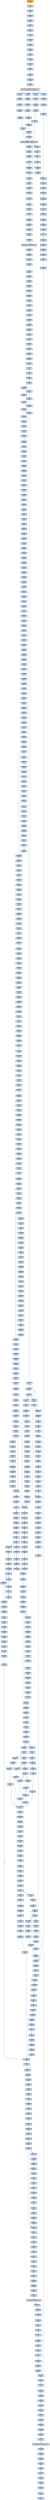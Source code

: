 strict digraph G {
	graph [bgcolor=transparent,
		name=G
	];
	node [color=lightsteelblue,
		fillcolor=lightsteelblue,
		shape=rectangle,
		style=filled
	];
	"0x004180bc"	[label="0x004180bc
pushl"];
	"0x004180be"	[label="0x004180be
call"];
	"0x004180bc" -> "0x004180be"	[color="#000000"];
	"0x00418b0f"	[label="0x00418b0f
leal"];
	"0x00418b12"	[label="0x00418b12
movl"];
	"0x00418b0f" -> "0x00418b12"	[color="#000000"];
	"0x00418f14"	[label="0x00418f14
jmp"];
	"0x00418f31"	[label="0x00418f31
movl"];
	"0x00418f14" -> "0x00418f31"	[color="#000000"];
	"0x004186c8"	[label="0x004186c8
movl"];
	"0x004186cc"	[label="0x004186cc
subl"];
	"0x004186c8" -> "0x004186cc"	[color="#000000"];
	"0x0041804e"	[label="0x0041804e
pushl"];
	"0x0041804f"	[label="0x0041804f
call"];
	"0x0041804e" -> "0x0041804f"	[color="#000000"];
	"0x00418974"	[label="0x00418974
movl"];
	"0x0041897a"	[label="0x0041897a
andl"];
	"0x00418974" -> "0x0041897a"	[color="#000000"];
	"0x00418918"	[label="0x00418918
repz"];
	"0x0041891a"	[label="0x0041891a
movl"];
	"0x00418918" -> "0x0041891a"	[color="#000000"];
	"0x004186e3"	[label="0x004186e3
movl"];
	"0x004186ea"	[label="0x004186ea
pushl"];
	"0x004186e3" -> "0x004186ea"	[color="#000000"];
	"0x004181ba"	[label="0x004181ba
movl"];
	"0x004181c0"	[label="0x004181c0
movl"];
	"0x004181ba" -> "0x004181c0"	[color="#000000"];
	"0x004187ad"	[label="0x004187ad
pushl"];
	"0x004187ae"	[label="0x004187ae
cmpl"];
	"0x004187ad" -> "0x004187ae"	[color="#000000"];
	"0x00418960"	[label="0x00418960
xorl"];
	"0x00418962"	[label="0x00418962
testl"];
	"0x00418960" -> "0x00418962"	[color="#000000"];
	"0x00418095"	[label="0x00418095
je"];
	"0x004180a1"	[label="0x004180a1
leal"];
	"0x00418095" -> "0x004180a1"	[color="#000000",
		label=T];
	"0x00418169"	[label="0x00418169
movl"];
	"0x0041816f"	[label="0x0041816f
sarl"];
	"0x00418169" -> "0x0041816f"	[color="#000000"];
	"0x00418ba0"	[label="0x00418ba0
jb"];
	"0x00418ba2"	[label="0x00418ba2
leal"];
	"0x00418ba0" -> "0x00418ba2"	[color="#000000",
		label=F];
	"0x004067a8"	[label="0x004067a8
jne"];
	"0x004067b3"	[label="0x004067b3
pushl"];
	"0x004067a8" -> "0x004067b3"	[color="#000000",
		label=T];
	"0x00407bd5"	[label="0x00407bd5
pushl"];
	"0x00407bda"	[label="0x00407bda
pushl"];
	"0x00407bd5" -> "0x00407bda"	[color="#000000"];
	"0x00418e97"	[label="0x00418e97
leal"];
	"0x00418e9a"	[label="0x00418e9a
jmp"];
	"0x00418e97" -> "0x00418e9a"	[color="#000000"];
	"0x00418055"	[label="0x00418055
stosl"];
	"0x00418056"	[label="0x00418056
movb"];
	"0x00418055" -> "0x00418056"	[color="#000000"];
	"0x00418b02"	[label="0x00418b02
movl"];
	"0x00418b06"	[label="0x00418b06
movl"];
	"0x00418b02" -> "0x00418b06"	[color="#000000"];
	"0x004187c7"	[label="0x004187c7
movl"];
	"0x004187cb"	[label="0x004187cb
shll"];
	"0x004187c7" -> "0x004187cb"	[color="#000000"];
	"0x00418cc6"	[label="0x00418cc6
cmpl"];
	"0x00418cc9"	[label="0x00418cc9
jb"];
	"0x00418cc6" -> "0x00418cc9"	[color="#000000"];
	"0x004180aa"	[label="0x004180aa
je"];
	"0x004180b0"	[label="0x004180b0
pushl"];
	"0x004180aa" -> "0x004180b0"	[color="#000000",
		label=F];
	"0x00418161"	[label="0x00418161
movl"];
	"0x00418163"	[label="0x00418163
addl"];
	"0x00418161" -> "0x00418163"	[color="#000000"];
	"0x00418f61"	[label="0x00418f61
movl"];
	"0x00418f63"	[label="0x00418f63
jmp"];
	"0x00418f61" -> "0x00418f63"	[color="#000000"];
	"0x00418931"	[label="0x00418931
movl"];
	"0x00418935"	[label="0x00418935
movl"];
	"0x00418931" -> "0x00418935"	[color="#000000"];
	"0x00418872"	[label="0x00418872
incl"];
	"0x00418873"	[label="0x00418873
cmpl"];
	"0x00418872" -> "0x00418873"	[color="#000000"];
	"0x004067bf"	[label="0x004067bf
pushl"];
	"0x004067c0"	[label="0x004067c0
call"];
	"0x004067bf" -> "0x004067c0"	[color="#000000"];
	"0x0041891e"	[label="0x0041891e
movl"];
	"0x0041891a" -> "0x0041891e"	[color="#000000"];
	"0x00418249"	[label="0x00418249
movl"];
	"0x0041824f"	[label="0x0041824f
orl"];
	"0x00418249" -> "0x0041824f"	[color="#000000"];
	"0x00418b9c"	[label="0x00418b9c
incl"];
	"0x00418b9d"	[label="0x00418b9d
cmpl"];
	"0x00418b9c" -> "0x00418b9d"	[color="#000000"];
	"0x00418365"	[label="0x00418365
movl"];
	"0x00418367"	[label="0x00418367
addl"];
	"0x00418365" -> "0x00418367"	[color="#000000"];
	"0x00418ba8"	[label="0x00418ba8
leal"];
	"0x00418ba2" -> "0x00418ba8"	[color="#000000"];
	"0x004189b5"	[label="0x004189b5
pushl"];
	"0x004189b6"	[label="0x004189b6
movl"];
	"0x004189b5" -> "0x004189b6"	[color="#000000"];
	"0x0041884d"	[label="0x0041884d
leal"];
	"0x00418851"	[label="0x00418851
xorl"];
	"0x0041884d" -> "0x00418851"	[color="#000000"];
	"0x00418b6a"	[label="0x00418b6a
movl"];
	"0x00418b6c"	[label="0x00418b6c
pushl"];
	"0x00418b6a" -> "0x00418b6c"	[color="#000000"];
	"0x00418420"	[label="0x00418420
pushl"];
	"0x00418425"	[label="0x00418425
ret"];
	"0x00418420" -> "0x00418425"	[color="#000000"];
	"0x00418e7d"	[label="0x00418e7d
movl"];
	"0x00418e80"	[label="0x00418e80
subl"];
	"0x00418e7d" -> "0x00418e80"	[color="#000000"];
	"0x00418ea8"	[label="0x00418ea8
shll"];
	"0x00418eab"	[label="0x00418eab
movb"];
	"0x00418ea8" -> "0x00418eab"	[color="#000000"];
	"0x00418ccd"	[label="0x00418ccd
movb"];
	"0x00418cd4"	[label="0x00418cd4
movl"];
	"0x00418ccd" -> "0x00418cd4"	[color="#000000"];
	"0x00418a31"	[label="0x00418a31
movl"];
	"0x00418a36"	[label="0x00418a36
jmp"];
	"0x00418a31" -> "0x00418a36"	[color="#000000"];
	"0x00418b98"	[label="0x00418b98
movb"];
	"0x00418b98" -> "0x00418b9c"	[color="#000000"];
	"0x00418ed6"	[label="0x00418ed6
movl"];
	"0x00418ed9"	[label="0x00418ed9
movl"];
	"0x00418ed6" -> "0x00418ed9"	[color="#000000"];
	"0x00418183"	[label="0x00418183
pushl"];
	"0x00418189"	[label="0x00418189
call"];
	"0x00418183" -> "0x00418189"	[color="#000000"];
	"0x00418834"	[label="0x00418834
subl"];
	"0x0041883a"	[label="0x0041883a
pushl"];
	"0x00418834" -> "0x0041883a"	[color="#000000"];
	"0x00418cda"	[label="0x00418cda
leal"];
	"0x00418cde"	[label="0x00418cde
movl"];
	"0x00418cda" -> "0x00418cde"	[color="#000000"];
	"0x00418a47"	[label="0x00418a47
jae"];
	"0x00418a49"	[label="0x00418a49
movl"];
	"0x00418a47" -> "0x00418a49"	[color="#000000",
		label=F];
	"0x00418cff"	[label="0x00418cff
ret"];
	"0x00418a9b"	[label="0x00418a9b
movb"];
	"0x00418cff" -> "0x00418a9b"	[color="#000000"];
	"0x00418e18"	[label="0x00418e18
movb"];
	"0x00418cff" -> "0x00418e18"	[color="#000000"];
	"0x00418e76"	[label="0x00418e76
shrl"];
	"0x00418e78"	[label="0x00418e78
movl"];
	"0x00418e76" -> "0x00418e78"	[color="#000000"];
	"0x0041880a"	[label="0x0041880a
popl"];
	"0x0041880b"	[label="0x0041880b
popl"];
	"0x0041880a" -> "0x0041880b"	[color="#000000"];
	"0x0041815f"	[label="0x0041815f
movl"];
	"0x0041815f" -> "0x00418161"	[color="#000000"];
	"0x0041888c"	[label="0x0041888c
xorl"];
	"0x0041888e"	[label="0x0041888e
movl"];
	"0x0041888c" -> "0x0041888e"	[color="#000000"];
	"0x00418ce3"	[label="0x00418ce3
repz"];
	"0x00418ce5"	[label="0x00418ce5
popl"];
	"0x00418ce3" -> "0x00418ce5"	[color="#000000"];
	"0x00418ef3"	[label="0x00418ef3
shrl"];
	"0x00418ef5"	[label="0x00418ef5
addl"];
	"0x00418ef3" -> "0x00418ef5"	[color="#000000"];
	"0x00418e39"	[label="0x00418e39
movl"];
	"0x00418e3c"	[label="0x00418e3c
shll"];
	"0x00418e39" -> "0x00418e3c"	[color="#000000"];
	"0x004180b2"	[label="0x004180b2
pushl"];
	"0x004180b0" -> "0x004180b2"	[color="#000000"];
	"0x00418e1f"	[label="0x00418e1f
popl"];
	"0x00418e20"	[label="0x00418e20
testb"];
	"0x00418e1f" -> "0x00418e20"	[color="#000000"];
	"0x00418ce7"	[label="0x00418ce7
popl"];
	"0x00418ce8"	[label="0x00418ce8
movb"];
	"0x00418ce7" -> "0x00418ce8"	[color="#000000"];
	"0x00418373"	[label="0x00418373
movl"];
	"0x00418375"	[label="0x00418375
movl"];
	"0x00418373" -> "0x00418375"	[color="#000000"];
	"0x00418e42"	[label="0x00418e42
movb"];
	"0x00418e46"	[label="0x00418e46
movl"];
	"0x00418e42" -> "0x00418e46"	[color="#000000"];
	"0x00418155"	[label="0x00418155
jmp"];
	"0x00418155" -> "0x0041815f"	[color="#000000"];
	"0x00418892"	[label="0x00418892
movl"];
	"0x0041888e" -> "0x00418892"	[color="#000000"];
	"0x004182c0"	[label="0x004182c0
addl"];
	"0x004182c6"	[label="0x004182c6
testl"];
	"0x004182c0" -> "0x004182c6"	[color="#000000"];
	"0x00418a82"	[label="0x00418a82
popl"];
	"0x00418a83"	[label="0x00418a83
ret"];
	"0x00418a82" -> "0x00418a83"	[color="#000000"];
	"0x004188f6"	[label="0x004188f6
movl"];
	"0x004188f8"	[label="0x004188f8
movb"];
	"0x004188f6" -> "0x004188f8"	[color="#000000"];
	"0x004182f0"	[label="0x004182f0
popl"];
	"0x004182f1"	[label="0x004182f1
jne"];
	"0x004182f0" -> "0x004182f1"	[color="#000000"];
	"0x004187e3"	[label="0x004187e3
cmpl"];
	"0x004187e5"	[label="0x004187e5
jae"];
	"0x004187e3" -> "0x004187e5"	[color="#000000"];
	"0x00418aa8"	[label="0x00418aa8
addl"];
	"0x00418aab"	[label="0x00418aab
shll"];
	"0x00418aa8" -> "0x00418aab"	[color="#000000"];
	"0x004181c8"	[label="0x004181c8
je"];
	"0x00418243"	[label="0x00418243
movl"];
	"0x004181c8" -> "0x00418243"	[color="#000000",
		label=T];
	"0x004189a6"	[label="0x004189a6
popl"];
	"0x004189a7"	[label="0x004189a7
addl"];
	"0x004189a6" -> "0x004189a7"	[color="#000000"];
	"0x00418b6d"	[label="0x00418b6d
pushl"];
	"0x00418b6c" -> "0x00418b6d"	[color="#000000"];
	"0x00418e58"	[label="0x00418e58
orl"];
	"0x00418e5a"	[label="0x00418e5a
movl"];
	"0x00418e58" -> "0x00418e5a"	[color="#000000"];
	"0x00418a44"	[label="0x00418a44
cmpl"];
	"0x00418a44" -> "0x00418a47"	[color="#000000"];
	"0x004180b7"	[label="0x004180b7
pushl"];
	"0x004180b2" -> "0x004180b7"	[color="#000000"];
	"0x00418ef7"	[label="0x00418ef7
cmpl"];
	"0x00418ef5" -> "0x00418ef7"	[color="#000000"];
	"0x0041805d"	[label="0x0041805d
jne"];
	"0x0041805f"	[label="0x0041805f
leal"];
	"0x0041805d" -> "0x0041805f"	[color="#000000",
		label=F];
	"0x0041800e"	[label="0x0041800e
call"];
	"0x00418014"	[label="0x00418014
popl"];
	"0x0041800e" -> "0x00418014"	[color="#000000"];
	"0x00418048"	[label="0x00418048
movl"];
	"0x0041804a"	[label="0x0041804a
leal"];
	"0x00418048" -> "0x0041804a"	[color="#000000"];
	"0x004188dc"	[label="0x004188dc
movl"];
	"0x004188e0"	[label="0x004188e0
movl"];
	"0x004188dc" -> "0x004188e0"	[color="#000000"];
	"0x00418a4e"	[label="0x00418a4e
jmp"];
	"0x00418a58"	[label="0x00418a58
movl"];
	"0x00418a4e" -> "0x00418a58"	[color="#000000"];
	"0x0041871a"	[label="0x0041871a
jne"];
	"0x00418726"	[label="0x00418726
movl"];
	"0x0041871a" -> "0x00418726"	[color="#000000",
		label=T];
	"0x004187e7"	[label="0x004187e7
popl"];
	"0x004187e5" -> "0x004187e7"	[color="#000000",
		label=F];
	"0x0041839e"	[label="0x0041839e
call"];
	VIRTUALPROTECT_KERNEL32_DLL	[color=lightgrey,
		fillcolor=lightgrey,
		label="VIRTUALPROTECT_KERNEL32_DLL
VIRTUALPROTECT-KERNEL32-DLL"];
	"0x0041839e" -> VIRTUALPROTECT_KERNEL32_DLL	[color="#000000"];
	"0x00418058"	[label="0x00418058
scasb"];
	"0x00418056" -> "0x00418058"	[color="#000000"];
	"0x00418845"	[label="0x00418845
movl"];
	"0x0041884b"	[label="0x0041884b
xorl"];
	"0x00418845" -> "0x0041884b"	[color="#000000"];
	"0x00418af8"	[label="0x00418af8
popl"];
	"0x00418af9"	[label="0x00418af9
addl"];
	"0x00418af8" -> "0x00418af9"	[color="#000000"];
	"0x00418e62"	[label="0x00418e62
movl"];
	"0x00418e65"	[label="0x00418e65
jae"];
	"0x00418e62" -> "0x00418e65"	[color="#000000"];
	"0x00418151"	[label="0x00418151
popl"];
	"0x00418152"	[label="0x00418152
popl"];
	"0x00418151" -> "0x00418152"	[color="#000000"];
	"0x00418a1d"	[label="0x00418a1d
cmpl"];
	"0x00418a20"	[label="0x00418a20
jae"];
	"0x00418a1d" -> "0x00418a20"	[color="#000000"];
	"0x004186dc"	[label="0x004186dc
movl"];
	"0x004186dc" -> "0x004186e3"	[color="#000000"];
	"0x004188ab"	[label="0x004188ab
addl"];
	"0x004188ad"	[label="0x004188ad
cmpl"];
	"0x004188ab" -> "0x004188ad"	[color="#000000"];
	"0x0041883f"	[label="0x0041883f
pushl"];
	"0x00418840"	[label="0x00418840
movl"];
	"0x0041883f" -> "0x00418840"	[color="#000000"];
	"0x00418a11"	[label="0x00418a11
shrl"];
	"0x00418a14"	[label="0x00418a14
xorl"];
	"0x00418a11" -> "0x00418a14"	[color="#000000"];
	"0x00418aa2"	[label="0x00418aa2
popl"];
	"0x00418a9b" -> "0x00418aa2"	[color="#000000"];
	"0x00418f3e"	[label="0x00418f3e
leal"];
	"0x00418f41"	[label="0x00418f41
cmpl"];
	"0x00418f3e" -> "0x00418f41"	[color="#000000"];
	"0x00418ca3"	[label="0x00418ca3
testb"];
	"0x00418ca5"	[label="0x00418ca5
jne"];
	"0x00418ca3" -> "0x00418ca5"	[color="#000000"];
	"0x00418e50"	[label="0x00418e50
andl"];
	"0x00418e55"	[label="0x00418e55
addl"];
	"0x00418e50" -> "0x00418e55"	[color="#000000"];
	"0x004187b3"	[label="0x004187b3
pushl"];
	"0x004187b4"	[label="0x004187b4
movl"];
	"0x004187b3" -> "0x004187b4"	[color="#000000"];
	"0x00418a93"	[label="0x00418a93
movl"];
	"0x00418a95"	[label="0x00418a95
pushl"];
	"0x00418a93" -> "0x00418a95"	[color="#000000"];
	"0x0041896d"	[label="0x0041896d
movb"];
	"0x00418970"	[label="0x00418970
testb"];
	"0x0041896d" -> "0x00418970"	[color="#000000"];
	"0x00418877"	[label="0x00418877
jb"];
	"0x00418879"	[label="0x00418879
movl"];
	"0x00418877" -> "0x00418879"	[color="#000000",
		label=F];
	"0x00418ee4"	[label="0x00418ee4
movl"];
	"0x00418ee9"	[label="0x00418ee9
movl"];
	"0x00418ee4" -> "0x00418ee9"	[color="#000000"];
	"0x00418059"	[label="0x00418059
jne"];
	"0x0041805b"	[label="0x0041805b
cmpb"];
	"0x00418059" -> "0x0041805b"	[color="#000000",
		label=F];
	"0x00418b08"	[label="0x00418b08
movl"];
	"0x00418b06" -> "0x00418b08"	[color="#000000"];
	"0x00407bd3"	[label="0x00407bd3
je"];
	"0x00407bd3" -> "0x00407bd5"	[color="#000000",
		label=F];
	"0x00418e72"	[label="0x00418e72
subl"];
	"0x00418e74"	[label="0x00418e74
addl"];
	"0x00418e72" -> "0x00418e74"	[color="#000000"];
	"0x00418f47"	[label="0x00418f47
movl"];
	"0x00418f49"	[label="0x00418f49
subl"];
	"0x00418f47" -> "0x00418f49"	[color="#000000"];
	"0x00418f6c"	[label="0x00418f6c
testb"];
	"0x00418f6e"	[label="0x00418f6e
je"];
	"0x00418f6c" -> "0x00418f6e"	[color="#000000"];
	"0x004182a2"	[label="0x004182a2
movl"];
	"0x004182a8"	[label="0x004182a8
movl"];
	"0x004182a2" -> "0x004182a8"	[color="#000000"];
	"0x00418e74" -> "0x00418e76"	[color="#000000"];
	"0x00418b71"	[label="0x00418b71
pushl"];
	"0x00418b72"	[label="0x00418b72
pushl"];
	"0x00418b71" -> "0x00418b72"	[color="#000000"];
	"0x00418aff"	[label="0x00418aff
ret"];
	"0x00418aff" -> "0x004186dc"	[color="#000000"];
	"0x00418f4b"	[label="0x00418f4b
incl"];
	"0x00418f49" -> "0x00418f4b"	[color="#000000"];
	"0x00418276"	[label="0x00418276
je"];
	"0x00418389"	[label="0x00418389
movl"];
	"0x00418276" -> "0x00418389"	[color="#000000",
		label=T];
	VIRTUALFREE_KERNEL32_DLL	[color=lightgrey,
		fillcolor=lightgrey,
		label="VIRTUALFREE_KERNEL32_DLL
VIRTUALFREE-KERNEL32-DLL"];
	"0x00418189" -> VIRTUALFREE_KERNEL32_DLL	[color="#000000"];
	"0x00418b1e"	[label="0x00418b1e
movl"];
	"0x00418b24"	[label="0x00418b24
movl"];
	"0x00418b1e" -> "0x00418b24"	[color="#000000"];
	"0x00418e88"	[label="0x00418e88
shrl"];
	"0x00418e8a"	[label="0x00418e8a
leal"];
	"0x00418e88" -> "0x00418e8a"	[color="#000000"];
	"0x00418b74"	[label="0x00418b74
movl"];
	"0x00418b72" -> "0x00418b74"	[color="#000000"];
	"0x00418e3f"	[label="0x00418e3f
movb"];
	"0x00418e3c" -> "0x00418e3f"	[color="#000000"];
	"0x004187a4"	[label="0x004187a4
pushl"];
	"0x004187a5"	[label="0x004187a5
movl"];
	"0x004187a4" -> "0x004187a5"	[color="#000000"];
	"0x00418ee2"	[label="0x00418ee2
shrl"];
	"0x00418ee2" -> "0x00418ee4"	[color="#000000"];
	"0x00418f7a"	[label="0x00418f7a
movl"];
	"0x00418f7e"	[label="0x00418f7e
movl"];
	"0x00418f7a" -> "0x00418f7e"	[color="#000000"];
	"0x00418b30"	[label="0x00418b30
xorl"];
	"0x00418b32"	[label="0x00418b32
movl"];
	"0x00418b30" -> "0x00418b32"	[color="#000000"];
	"0x00418153"	[label="0x00418153
popl"];
	"0x00418152" -> "0x00418153"	[color="#000000"];
	"0x00418885"	[label="0x00418885
movl"];
	"0x00418888"	[label="0x00418888
movl"];
	"0x00418885" -> "0x00418888"	[color="#000000"];
	"0x004180fc"	[label="0x004180fc
call"];
	"0x004180fc" -> "0x004186c8"	[color="#000000"];
	"0x00418bb4"	[label="0x00418bb4
testb"];
	"0x00418bb6"	[label="0x00418bb6
jne"];
	"0x00418bb4" -> "0x00418bb6"	[color="#000000"];
	"0x00418e78" -> "0x00418e7d"	[color="#000000"];
	"0x00418181"	[label="0x00418181
pushl"];
	"0x00418181" -> "0x00418183"	[color="#000000"];
	"0x004180fa"	[label="0x004180fa
pushl"];
	"0x004180fb"	[label="0x004180fb
pushl"];
	"0x004180fa" -> "0x004180fb"	[color="#000000"];
	"0x00418f4c"	[label="0x00418f4c
movb"];
	"0x00418f4b" -> "0x00418f4c"	[color="#000000"];
	"0x004187f4"	[label="0x004187f4
shrl"];
	"0x004187f6"	[label="0x004187f6
movl"];
	"0x004187f4" -> "0x004187f6"	[color="#000000"];
	"0x00418a36" -> "0x00418a58"	[color="#000000"];
	"0x00418cf9"	[label="0x00418cf9
subl"];
	"0x00418cf9" -> "0x00418cff"	[color="#000000"];
	"0x00418ed3"	[label="0x00418ed3
movl"];
	"0x00418ed3" -> "0x00418ed6"	[color="#000000"];
	"0x0041899d"	[label="0x0041899d
cmpl"];
	"0x0041899f"	[label="0x0041899f
jb"];
	"0x0041899d" -> "0x0041899f"	[color="#000000"];
	"0x00418f80"	[label="0x00418f80
popl"];
	"0x00418f81"	[label="0x00418f81
popl"];
	"0x00418f80" -> "0x00418f81"	[color="#000000"];
	"0x00418e9c"	[label="0x00418e9c
cmpl"];
	"0x00418ea0"	[label="0x00418ea0
jb"];
	"0x00418e9c" -> "0x00418ea0"	[color="#000000"];
	"0x00418029"	[label="0x00418029
movl"];
	"0x0041802f"	[label="0x0041802f
jne"];
	"0x00418029" -> "0x0041802f"	[color="#000000"];
	"0x00418e24"	[label="0x00418e24
je"];
	"0x00418e24" -> "0x00418e9c"	[color="#000000",
		label=T];
	"0x00418e26"	[label="0x00418e26
cmpl"];
	"0x00418e24" -> "0x00418e26"	[color="#000000",
		label=F];
	"0x00418179"	[label="0x00418179
repz"];
	"0x0041817b"	[label="0x0041817b
popl"];
	"0x00418179" -> "0x0041817b"	[color="#000000"];
	"0x00418915"	[label="0x00418915
andl"];
	"0x00418915" -> "0x00418918"	[color="#000000"];
	"0x00418035"	[label="0x00418035
leal"];
	"0x0041802f" -> "0x00418035"	[color="#000000",
		label=F];
	"0x00418e82"	[label="0x00418e82
andl"];
	"0x00418e80" -> "0x00418e82"	[color="#000000"];
	"0x0041889a"	[label="0x0041889a
movl"];
	"0x00418892" -> "0x0041889a"	[color="#000000"];
	"0x00418875"	[label="0x00418875
movl"];
	"0x00418875" -> "0x00418877"	[color="#000000"];
	"0x00418f07"	[label="0x00418f07
movl"];
	"0x00418f0d"	[label="0x00418f0d
movl"];
	"0x00418f07" -> "0x00418f0d"	[color="#000000"];
	"0x004189b8"	[label="0x004189b8
cmpl"];
	"0x004189bc"	[label="0x004189bc
jb"];
	"0x004189b8" -> "0x004189bc"	[color="#000000"];
	"0x004188fe"	[label="0x004188fe
movl"];
	"0x00418900"	[label="0x00418900
movl"];
	"0x004188fe" -> "0x00418900"	[color="#000000"];
	"0x00418f4e"	[label="0x00418f4e
movb"];
	"0x00418f51"	[label="0x00418f51
movl"];
	"0x00418f4e" -> "0x00418f51"	[color="#000000"];
	"0x00418929"	[label="0x00418929
incl"];
	"0x0041892a"	[label="0x0041892a
decl"];
	"0x00418929" -> "0x0041892a"	[color="#000000"];
	"0x00418f1c"	[label="0x00418f1c
movl"];
	"0x00418f22"	[label="0x00418f22
leal"];
	"0x00418f1c" -> "0x00418f22"	[color="#000000"];
	"0x00418f03"	[label="0x00418f03
testl"];
	"0x00418f05"	[label="0x00418f05
je"];
	"0x00418f03" -> "0x00418f05"	[color="#000000"];
	"0x00418a7d"	[label="0x00418a7d
popl"];
	"0x00418a7e"	[label="0x00418a7e
popl"];
	"0x00418a7d" -> "0x00418a7e"	[color="#000000"];
	"0x00418cb2"	[label="0x00418cb2
movb"];
	"0x00418ca5" -> "0x00418cb2"	[color="#000000",
		label=T];
	"0x004186f0"	[label="0x004186f0
call"];
	"0x004186f0" -> "0x00418b02"	[color="#000000"];
	"0x00407bd1"	[label="0x00407bd1
cmpl"];
	"0x00407bd1" -> "0x00407bd3"	[color="#000000"];
	"0x00418f70"	[label="0x00418f70
cmpl"];
	"0x00418f6e" -> "0x00418f70"	[color="#000000",
		label=F];
	"0x00418093"	[label="0x00418093
orl"];
	"0x00418093" -> "0x00418095"	[color="#000000"];
	"0x00418baf"	[label="0x00418baf
call"];
	"0x00418baf" -> "0x00418834"	[color="#000000"];
	"0x00418b55"	[label="0x00418b55
repz"];
	"0x00418b57"	[label="0x00418b57
movl"];
	"0x00418b55" -> "0x00418b57"	[color="#000000"];
	"0x004189c2"	[label="0x004189c2
incl"];
	"0x004189c3"	[label="0x004189c3
movb"];
	"0x004189c2" -> "0x004189c3"	[color="#000000"];
	"0x00418001"	[color=lightgrey,
		fillcolor=orange,
		label="0x00418001
pusha"];
	"0x00418002"	[label="0x00418002
call"];
	"0x00418001" -> "0x00418002"	[color="#000000"];
	"0x00418e95"	[label="0x00418e95
addl"];
	"0x00418a83" -> "0x00418e95"	[color="#000000"];
	"0x00418d2d"	[label="0x00418d2d
cmpl"];
	"0x00418a83" -> "0x00418d2d"	[color="#000000"];
	"0x00418e90"	[label="0x00418e90
call"];
	"0x00418e8a" -> "0x00418e90"	[color="#000000"];
	"0x00418e34"	[label="0x00418e34
jb"];
	"0x00418e67"	[label="0x00418e67
movl"];
	"0x00418e34" -> "0x00418e67"	[color="#000000",
		label=T];
	"0x00418e36"	[label="0x00418e36
movl"];
	"0x00418e34" -> "0x00418e36"	[color="#000000",
		label=F];
	"0x00418042"	[label="0x00418042
movl"];
	"0x00418042" -> "0x00418048"	[color="#000000"];
	"0x00418e22"	[label="0x00418e22
movl"];
	"0x00418e22" -> "0x00418e24"	[color="#000000"];
	"0x00418b76"	[label="0x00418b76
call"];
	"0x00418b76" -> "0x004187a4"	[color="#000000"];
	"0x004189b6" -> "0x004189b8"	[color="#000000"];
	"0x00418e6d"	[label="0x00418e6d
movl"];
	"0x00418e6d" -> "0x00418e72"	[color="#000000"];
	"0x00418e2e"	[label="0x00418e2e
leal"];
	"0x00418e31"	[label="0x00418e31
cmpl"];
	"0x00418e2e" -> "0x00418e31"	[color="#000000"];
	"0x004189a3"	[label="0x004189a3
popl"];
	"0x004189a4"	[label="0x004189a4
movb"];
	"0x004189a3" -> "0x004189a4"	[color="#000000"];
	"0x00418cbb"	[label="0x00418cbb
cmpb"];
	"0x00418cc3"	[label="0x00418cc3
jne"];
	"0x00418cbb" -> "0x00418cc3"	[color="#000000"];
	"0x004188b7"	[label="0x004188b7
ja"];
	"0x004188bd"	[label="0x004188bd
movl"];
	"0x004188b7" -> "0x004188bd"	[color="#000000",
		label=F];
	"0x00418405"	[label="0x00418405
pushl"];
	"0x00418406"	[label="0x00418406
addl"];
	"0x00418405" -> "0x00418406"	[color="#000000"];
	"0x00418cf8"	[label="0x00418cf8
popl"];
	"0x00418cf8" -> "0x00418cf9"	[color="#000000"];
	"0x004181b0"	[label="0x004181b0
je"];
	"0x004181b0" -> "0x004181ba"	[color="#000000",
		label=T];
	"0x00418a19"	[label="0x00418a19
movl"];
	"0x00418a1b"	[label="0x00418a1b
jmp"];
	"0x00418a19" -> "0x00418a1b"	[color="#000000"];
	"0x00418b4f"	[label="0x00418b4f
movl"];
	"0x00418b4f" -> "0x00418b55"	[color="#000000"];
	"0x00418b74" -> "0x00418b76"	[color="#000000"];
	"0x00418a3b"	[label="0x00418a3b
jae"];
	"0x00418a3b" -> "0x00418a44"	[color="#000000",
		label=T];
	"0x00418a3d"	[label="0x00418a3d
movl"];
	"0x00418a3b" -> "0x00418a3d"	[color="#000000",
		label=F];
	"0x004188a9"	[label="0x004188a9
shll"];
	"0x004188a9" -> "0x004188ab"	[color="#000000"];
	"0x004188d5"	[label="0x004188d5
movl"];
	"0x004188d8"	[label="0x004188d8
movl"];
	"0x004188d5" -> "0x004188d8"	[color="#000000"];
	"0x00418d3a"	[label="0x00418d3a
incl"];
	"0x00418d3b"	[label="0x00418d3b
incl"];
	"0x00418d3a" -> "0x00418d3b"	[color="#000000"];
	"0x00418a5d"	[label="0x00418a5d
addl"];
	"0x00418a5f"	[label="0x00418a5f
movl"];
	"0x00418a5d" -> "0x00418a5f"	[color="#000000"];
	"0x00418015"	[label="0x00418015
movl"];
	"0x00418014" -> "0x00418015"	[color="#000000"];
	"0x0041897f"	[label="0x0041897f
movl"];
	"0x00418983"	[label="0x00418983
movl"];
	"0x0041897f" -> "0x00418983"	[color="#000000"];
	"0x004181c6"	[label="0x004181c6
subl"];
	"0x004181c6" -> "0x004181c8"	[color="#000000"];
	"0x00418a89"	[label="0x00418a89
xorl"];
	"0x00418a8b"	[label="0x00418a8b
xorl"];
	"0x00418a89" -> "0x00418a8b"	[color="#000000"];
	"0x00418b9d" -> "0x00418ba0"	[color="#000000"];
	"0x004182c8"	[label="0x004182c8
je"];
	"0x004182c8" -> "0x00418373"	[color="#000000",
		label=T];
	"0x0041838f"	[label="0x0041838f
movl"];
	"0x00418389" -> "0x0041838f"	[color="#000000"];
	"0x00418a84"	[label="0x00418a84
pushl"];
	"0x00418a85"	[label="0x00418a85
pushl"];
	"0x00418a84" -> "0x00418a85"	[color="#000000"];
	"0x00418e6a"	[label="0x00418e6a
movl"];
	"0x00418e6a" -> "0x00418e6d"	[color="#000000"];
	"0x00418a75"	[label="0x00418a75
addl"];
	"0x00418a77"	[label="0x00418a77
movl"];
	"0x00418a75" -> "0x00418a77"	[color="#000000"];
	"0x004180f1"	[label="0x004180f1
pushl"];
	"0x004180f7"	[label="0x004180f7
pushl"];
	"0x004180f1" -> "0x004180f7"	[color="#000000"];
	"0x00418394"	[label="0x00418394
pushl"];
	"0x00418395"	[label="0x00418395
pushl"];
	"0x00418394" -> "0x00418395"	[color="#000000"];
	"0x00418ac2"	[label="0x00418ac2
call"];
	"0x0041880f"	[label="0x0041880f
movl"];
	"0x00418ac2" -> "0x0041880f"	[color="#000000"];
	"0x00418866"	[label="0x00418866
movb"];
	"0x00418869"	[label="0x00418869
movl"];
	"0x00418866" -> "0x00418869"	[color="#000000"];
	"0x00418e67" -> "0x00418e6a"	[color="#000000"];
	"0x00418ec4"	[label="0x00418ec4
orl"];
	"0x00418ec6"	[label="0x00418ec6
movl"];
	"0x00418ec4" -> "0x00418ec6"	[color="#000000"];
	"0x00418994"	[label="0x00418994
movl"];
	"0x00418996"	[label="0x00418996
movl"];
	"0x00418994" -> "0x00418996"	[color="#000000"];
	"0x004187d4"	[label="0x004187d4
orl"];
	"0x004187d6"	[label="0x004187d6
movl"];
	"0x004187d4" -> "0x004187d6"	[color="#000000"];
	"0x00418840" -> "0x00418845"	[color="#000000"];
	"0x004067a4"	[label="0x004067a4
movl"];
	"0x004067a6"	[label="0x004067a6
testl"];
	"0x004067a4" -> "0x004067a6"	[color="#000000"];
	"0x004187fb"	[label="0x004187fb
subl"];
	"0x004187f6" -> "0x004187fb"	[color="#000000"];
	"0x004189d3"	[label="0x004189d3
andl"];
	"0x004189d9"	[label="0x004189d9
orl"];
	"0x004189d3" -> "0x004189d9"	[color="#000000"];
	"0x00418b43"	[label="0x00418b43
movl"];
	"0x00418b49"	[label="0x00418b49
movl"];
	"0x00418b43" -> "0x00418b49"	[color="#000000"];
	"0x004180e9"	[label="0x004180e9
movl"];
	"0x004180eb"	[label="0x004180eb
addl"];
	"0x004180e9" -> "0x004180eb"	[color="#000000"];
	"0x00418993"	[label="0x00418993
incl"];
	"0x00418993" -> "0x00418994"	[color="#000000"];
	"0x0041800b"	[label="0x0041800b
incl"];
	"0x0041800c"	[label="0x0041800c
pushl"];
	"0x0041800b" -> "0x0041800c"	[color="#000000"];
	"0x00418396"	[label="0x00418396
pushl"];
	"0x00418397"	[label="0x00418397
pushl"];
	"0x00418396" -> "0x00418397"	[color="#000000"];
	"0x00418f53"	[label="0x00418f53
cmpl"];
	"0x00418f55"	[label="0x00418f55
jb"];
	"0x00418f53" -> "0x00418f55"	[color="#000000"];
	"0x0041898b"	[label="0x0041898b
movl"];
	"0x0041898f"	[label="0x0041898f
leal"];
	"0x0041898b" -> "0x0041898f"	[color="#000000"];
	"0x00418cf1"	[label="0x00418cf1
ret"];
	"0x00418cf1" -> "0x00418f6c"	[color="#000000"];
	"0x0041882c"	[label="0x0041882c
addl"];
	"0x00418831"	[label="0x00418831
ret"];
	"0x0041882c" -> "0x00418831"	[color="#000000"];
	"0x004189b1"	[label="0x004189b1
pushl"];
	"0x004189b2"	[label="0x004189b2
pushl"];
	"0x004189b1" -> "0x004189b2"	[color="#000000"];
	"0x00418986"	[label="0x00418986
xorl"];
	"0x00418988"	[label="0x00418988
movb"];
	"0x00418986" -> "0x00418988"	[color="#000000"];
	"0x004188f4"	[label="0x004188f4
movb"];
	"0x004188f4" -> "0x004188f6"	[color="#000000"];
	"0x00418b37"	[label="0x00418b37
movl"];
	"0x00418b32" -> "0x00418b37"	[color="#000000"];
	"0x00418af7"	[label="0x00418af7
popl"];
	"0x00418af7" -> "0x00418af8"	[color="#000000"];
	"0x004188cf"	[label="0x004188cf
movl"];
	"0x004188d3"	[label="0x004188d3
jl"];
	"0x004188cf" -> "0x004188d3"	[color="#000000"];
	"0x00418e41"	[label="0x00418e41
incl"];
	"0x00418e41" -> "0x00418e42"	[color="#000000"];
	"0x00418a22"	[label="0x00418a22
cmpl"];
	"0x00418a20" -> "0x00418a22"	[color="#000000",
		label=F];
	"0x00418a2c"	[label="0x00418a2c
cmpl"];
	"0x00418a20" -> "0x00418a2c"	[color="#000000",
		label=T];
	"0x00418cde" -> "0x00418ce3"	[color="#000000"];
	"0x00418264"	[label="0x00418264
movl"];
	"0x00418269"	[label="0x00418269
movl"];
	"0x00418264" -> "0x00418269"	[color="#000000"];
	"0x00418bc7"	[label="0x00418bc7
call"];
	"0x004189b0"	[label="0x004189b0
pushl"];
	"0x00418bc7" -> "0x004189b0"	[color="#000000"];
	"0x00418416"	[label="0x00418416
jne"];
	"0x00418416" -> "0x00418420"	[color="#000000",
		label=T];
	"0x00418966"	[label="0x00418966
movl"];
	"0x00418966" -> "0x0041896d"	[color="#000000"];
	"0x0041883b"	[label="0x0041883b
pushl"];
	"0x0041883c"	[label="0x0041883c
pushl"];
	"0x0041883b" -> "0x0041883c"	[color="#000000"];
	"0x00418e2b"	[label="0x00418e2b
movl"];
	"0x00418e2b" -> "0x00418e2e"	[color="#000000"];
	"0x00418bc3"	[label="0x00418bc3
xorl"];
	"0x00418bc5"	[label="0x00418bc5
movl"];
	"0x00418bc3" -> "0x00418bc5"	[color="#000000"];
	"0x00418cb9"	[label="0x00418cb9
xorl"];
	"0x00418cb2" -> "0x00418cb9"	[color="#000000"];
	"0x00418022"	[label="0x00418022
cmpl"];
	"0x00418022" -> "0x00418029"	[color="#000000"];
	"0x00418f5b"	[label="0x00418f5b
addl"];
	"0x00418f5d"	[label="0x00418f5d
movl"];
	"0x00418f5b" -> "0x00418f5d"	[color="#000000"];
	"0x00418813"	[label="0x00418813
movl"];
	"0x00418817"	[label="0x00418817
movl"];
	"0x00418813" -> "0x00418817"	[color="#000000"];
	"0x00418aa3"	[label="0x00418aa3
movl"];
	"0x00418aa3" -> "0x00418aa8"	[color="#000000"];
	"0x004187de"	[label="0x004187de
movl"];
	"0x004187e0"	[label="0x004187e0
movl"];
	"0x004187de" -> "0x004187e0"	[color="#000000"];
	"0x0041839d"	[label="0x0041839d
pushl"];
	"0x0041839d" -> "0x0041839e"	[color="#000000"];
	"0x00418b1b"	[label="0x00418b1b
movl"];
	"0x00418b1b" -> "0x00418b1e"	[color="#000000"];
	"0x004182b3"	[label="0x004182b3
addl"];
	"0x004182b9"	[label="0x004182b9
movl"];
	"0x004182b3" -> "0x004182b9"	[color="#000000"];
	"0x00418806"	[label="0x00418806
popl"];
	"0x00418807"	[label="0x00418807
movl"];
	"0x00418806" -> "0x00418807"	[color="#000000"];
	"0x00418871"	[label="0x00418871
incl"];
	"0x00418871" -> "0x00418872"	[color="#000000"];
	"0x004182be"	[label="0x004182be
addl"];
	"0x004182be" -> "0x004182c0"	[color="#000000"];
	"0x004189c7"	[label="0x004189c7
movl"];
	"0x004189c3" -> "0x004189c7"	[color="#000000"];
	"0x00418062"	[label="0x00418062
jmp"];
	"0x0041808d"	[label="0x0041808d
movl"];
	"0x00418062" -> "0x0041808d"	[color="#000000"];
	"0x00418d3c"	[label="0x00418d3c
movl"];
	"0x00418d3b" -> "0x00418d3c"	[color="#000000"];
	"0x0041817c"	[label="0x0041817c
pushl"];
	"0x0041817c" -> "0x00418181"	[color="#000000"];
	"0x00418ccb"	[label="0x00418ccb
jmp"];
	"0x00418ccb" -> "0x00418cd4"	[color="#000000"];
	"0x00418f86"	[label="0x00418f86
addl"];
	"0x00418f89"	[label="0x00418f89
ret"];
	"0x00418f86" -> "0x00418f89"	[color="#000000"];
	"0x0041892b"	[label="0x0041892b
addl"];
	"0x0041892e"	[label="0x0041892e
cmpl"];
	"0x0041892b" -> "0x0041892e"	[color="#000000"];
	"0x004187e8"	[label="0x004187e8
movl"];
	"0x004187eb"	[label="0x004187eb
movl"];
	"0x004187e8" -> "0x004187eb"	[color="#000000"];
	"0x00418e3f" -> "0x00418e41"	[color="#000000"];
	"0x00418cd4" -> "0x00418cda"	[color="#000000"];
	"0x004189ee"	[label="0x004189ee
movl"];
	"0x004189f1"	[label="0x004189f1
movl"];
	"0x004189ee" -> "0x004189f1"	[color="#000000"];
	"0x00418972"	[label="0x00418972
je"];
	"0x00418972" -> "0x00418974"	[color="#000000",
		label=F];
	"0x00418972" -> "0x00418996"	[color="#000000",
		label=T];
	"0x0041801a"	[label="0x0041801a
addl"];
	"0x00418015" -> "0x0041801a"	[color="#000000"];
	"0x00418174"	[label="0x00418174
movl"];
	"0x00418176"	[label="0x00418176
andl"];
	"0x00418174" -> "0x00418176"	[color="#000000"];
	"0x00418ab0"	[label="0x00418ab0
cmpl"];
	"0x00418ab3"	[label="0x00418ab3
jb"];
	"0x00418ab0" -> "0x00418ab3"	[color="#000000"];
	"0x00418ceb"	[label="0x00418ceb
addl"];
	"0x00418ceb" -> "0x00418cf1"	[color="#000000"];
	"0x004067a6" -> "0x004067a8"	[color="#000000"];
	"0x00418154"	[label="0x00418154
popl"];
	"0x00418154" -> "0x00418155"	[color="#000000"];
	"0x004181ae"	[label="0x004181ae
orl"];
	"0x004181ae" -> "0x004181b0"	[color="#000000"];
	"0x00418a25"	[label="0x00418a25
sbbl"];
	"0x00418a22" -> "0x00418a25"	[color="#000000"];
	"0x0041840f"	[label="0x0041840f
movl"];
	"0x00418415"	[label="0x00418415
popa"];
	"0x0041840f" -> "0x00418415"	[color="#000000"];
	"0x00418ec8"	[label="0x00418ec8
cmpl"];
	"0x00418ecb"	[label="0x00418ecb
movl"];
	"0x00418ec8" -> "0x00418ecb"	[color="#000000"];
	"0x00418a86"	[label="0x00418a86
pushl"];
	"0x00418a87"	[label="0x00418a87
movl"];
	"0x00418a86" -> "0x00418a87"	[color="#000000"];
	"0x004188b3"	[label="0x004188b3
movl"];
	"0x004188ad" -> "0x004188b3"	[color="#000000"];
	"0x004181c0" -> "0x004181c6"	[color="#000000"];
	"0x0041889e"	[label="0x0041889e
leal"];
	"0x004188a1"	[label="0x004188a1
movl"];
	"0x0041889e" -> "0x004188a1"	[color="#000000"];
	"0x00418251"	[label="0x00418251
je"];
	"0x0041824f" -> "0x00418251"	[color="#000000"];
	"0x00418058" -> "0x00418059"	[color="#000000"];
	"0x004180e8"	[label="0x004180e8
pushl"];
	"0x004180e8" -> "0x004180e9"	[color="#000000"];
	"0x00418a49" -> "0x00418a4e"	[color="#000000"];
	"0x00418f4c" -> "0x00418f4e"	[color="#000000"];
	"0x0041892e" -> "0x00418931"	[color="#000000"];
	"0x00418b69"	[label="0x00418b69
pushl"];
	"0x00418b69" -> "0x00418b6a"	[color="#000000"];
	"0x00418aaf"	[label="0x00418aaf
incl"];
	"0x00418aaf" -> "0x00418ab0"	[color="#000000"];
	"0x0041805f" -> "0x00418062"	[color="#000000"];
	"0x00418ede"	[label="0x00418ede
subl"];
	"0x00418ee0"	[label="0x00418ee0
addl"];
	"0x00418ede" -> "0x00418ee0"	[color="#000000"];
	"0x00418efc"	[label="0x00418efc
movl"];
	"0x00418efc" -> "0x00418f03"	[color="#000000"];
	"0x00418b59"	[label="0x00418b59
stosb"];
	"0x00418b57" -> "0x00418b59"	[color="#000000"];
	"0x00418f45"	[label="0x00418f45
jae"];
	"0x00418f45" -> "0x00418f47"	[color="#000000",
		label=F];
	"0x00418f82"	[label="0x00418f82
popl"];
	"0x00418f81" -> "0x00418f82"	[color="#000000"];
	"0x00418943"	[label="0x00418943
cmpl"];
	"0x00418949"	[label="0x00418949
je"];
	"0x00418943" -> "0x00418949"	[color="#000000"];
	"0x00418b14"	[label="0x00418b14
movl"];
	"0x00418b14" -> "0x00418b1b"	[color="#000000"];
	"0x004182f1" -> "0x00418365"	[color="#000000",
		label=T];
	"0x0041887e"	[label="0x0041887e
movl"];
	"0x00418882"	[label="0x00418882
movl"];
	"0x0041887e" -> "0x00418882"	[color="#000000"];
	"0x0041881d"	[label="0x0041881d
movl"];
	"0x00418823"	[label="0x00418823
leal"];
	"0x0041881d" -> "0x00418823"	[color="#000000"];
	"0x00418cc9" -> "0x00418ccb"	[color="#000000",
		label=F];
	"0x004188a5"	[label="0x004188a5
movl"];
	"0x004188a5" -> "0x004188a9"	[color="#000000"];
	"0x00418101"	[label="0x00418101
movb"];
	"0x00418103"	[label="0x00418103
cmpb"];
	"0x00418101" -> "0x00418103"	[color="#000000"];
	"0x00418b49" -> "0x00418b4f"	[color="#000000"];
	"0x00418153" -> "0x00418154"	[color="#000000"];
	"0x00418292"	[label="0x00418292
movl"];
	"0x00418298"	[label="0x00418298
movl"];
	"0x00418292" -> "0x00418298"	[color="#000000"];
	"0x00418a38"	[label="0x00418a38
cmpl"];
	"0x00418a38" -> "0x00418a3b"	[color="#000000"];
	"0x00418911"	[label="0x00418911
movl"];
	"0x00418911" -> "0x00418915"	[color="#000000"];
	"0x004187a7"	[label="0x004187a7
pushl"];
	"0x004187a5" -> "0x004187a7"	[color="#000000"];
	"0x00418abc"	[label="0x00418abc
pushl"];
	"0x00418abd"	[label="0x00418abd
pushl"];
	"0x00418abc" -> "0x00418abd"	[color="#000000"];
	"0x00418e49"	[label="0x00418e49
movl"];
	"0x00418e46" -> "0x00418e49"	[color="#000000"];
	"0x004187ee"	[label="0x004187ee
movl"];
	"0x004187f2"	[label="0x004187f2
subl"];
	"0x004187ee" -> "0x004187f2"	[color="#000000"];
	"0x004187ce"	[label="0x004187ce
andl"];
	"0x004187cb" -> "0x004187ce"	[color="#000000"];
	"0x00418a05"	[label="0x00418a05
cmpl"];
	"0x00418a07"	[label="0x00418a07
jae"];
	"0x00418a05" -> "0x00418a07"	[color="#000000"];
	"0x004183ff"	[label="0x004183ff
popl"];
	VIRTUALPROTECT_KERNEL32_DLL -> "0x004183ff"	[color="#000000"];
	"0x00418a96"	[label="0x00418a96
call"];
	"0x00418a95" -> "0x00418a96"	[color="#000000"];
	"0x004189bc" -> "0x004189ee"	[color="#000000",
		label=T];
	"0x004189be"	[label="0x004189be
movl"];
	"0x004189bc" -> "0x004189be"	[color="#000000",
		label=F];
	"0x00418a2f"	[label="0x00418a2f
jae"];
	"0x00418a2c" -> "0x00418a2f"	[color="#000000"];
	"0x004187f2" -> "0x004187f4"	[color="#000000"];
	"0x004188b3" -> "0x004188b7"	[color="#000000"];
	"0x004186d7"	[label="0x004186d7
call"];
	"0x004186d7" -> "0x00418a84"	[color="#000000"];
	"0x004187b9"	[label="0x004187b9
movl"];
	"0x004187b4" -> "0x004187b9"	[color="#000000"];
	"0x004188e9"	[label="0x004188e9
movl"];
	"0x004188eb"	[label="0x004188eb
andl"];
	"0x004188e9" -> "0x004188eb"	[color="#000000"];
	"0x0041895a"	[label="0x0041895a
movl"];
	"0x00418949" -> "0x0041895a"	[color="#000000",
		label=T];
	"0x00418cea"	[label="0x00418cea
popl"];
	"0x00418cea" -> "0x00418ceb"	[color="#000000"];
	"0x00418251" -> "0x00418264"	[color="#000000",
		label=T];
	"0x00418a6e"	[label="0x00418a6e
popl"];
	"0x00418a6f"	[label="0x00418a6f
shrl"];
	"0x00418a6e" -> "0x00418a6f"	[color="#000000"];
	"0x004187c2"	[label="0x004187c2
movl"];
	"0x004187c4"	[label="0x004187c4
movl"];
	"0x004187c2" -> "0x004187c4"	[color="#000000"];
	"0x00418864"	[label="0x00418864
xorl"];
	"0x00418864" -> "0x00418866"	[color="#000000"];
	"0x004189a2"	[label="0x004189a2
popl"];
	"0x004189a2" -> "0x004189a3"	[color="#000000"];
	"0x004188fa"	[label="0x004188fa
movl"];
	"0x004188f8" -> "0x004188fa"	[color="#000000"];
	"0x00418f25"	[label="0x00418f25
movl"];
	"0x00418f2b"	[label="0x00418f2b
movl"];
	"0x00418f25" -> "0x00418f2b"	[color="#000000"];
	"0x00418ead"	[label="0x00418ead
incl"];
	"0x00418eae"	[label="0x00418eae
movb"];
	"0x00418ead" -> "0x00418eae"	[color="#000000"];
	"0x00418cf2"	[label="0x00418cf2
call"];
	"0x00418a96" -> "0x00418cf2"	[color="#000000"];
	"0x0041890a"	[label="0x0041890a
shrl"];
	"0x0041890d"	[label="0x0041890d
repz"];
	"0x0041890a" -> "0x0041890d"	[color="#000000"];
	"0x0041839a"	[label="0x0041839a
pushl"];
	"0x0041839a" -> "0x0041839d"	[color="#000000"];
	"0x00418aad"	[label="0x00418aad
addl"];
	"0x00418aab" -> "0x00418aad"	[color="#000000"];
	"0x0041837e"	[label="0x0041837e
movl"];
	"0x00418384"	[label="0x00418384
jmp"];
	"0x0041837e" -> "0x00418384"	[color="#000000"];
	"0x0041810f"	[label="0x0041810f
pushl"];
	"0x00418110"	[label="0x00418110
pushl"];
	"0x0041810f" -> "0x00418110"	[color="#000000"];
	"0x00418826"	[label="0x00418826
movl"];
	"0x00418823" -> "0x00418826"	[color="#000000"];
	"0x00418eee"	[label="0x00418eee
andl"];
	"0x00418eee" -> "0x00418ef3"	[color="#000000"];
	"0x004186eb"	[label="0x004186eb
pushl"];
	"0x004186ec"	[label="0x004186ec
leal"];
	"0x004186eb" -> "0x004186ec"	[color="#000000"];
	"0x0041836e"	[label="0x0041836e
jmp"];
	"0x0041836e" -> "0x004182a2"	[color="#000000"];
	"0x004180a7"	[label="0x004180a7
cmpl"];
	"0x004180a7" -> "0x004180aa"	[color="#000000"];
	GETPROCADDRESS_KERNEL32_DLL	[color=lightgrey,
		fillcolor=lightgrey,
		label="GETPROCADDRESS_KERNEL32_DLL
GETPROCADDRESS-KERNEL32-DLL"];
	GETPROCADDRESS_KERNEL32_DLL -> "0x00418055"	[color="#000000"];
	"0x004182ee"	[label="0x004182ee
testl"];
	GETPROCADDRESS_KERNEL32_DLL -> "0x004182ee"	[color="#000000"];
	"0x00418ece"	[label="0x00418ece
movl"];
	"0x00418ecb" -> "0x00418ece"	[color="#000000"];
	"0x0041810e"	[label="0x0041810e
pushl"];
	"0x0041810e" -> "0x0041810f"	[color="#000000"];
	"0x00418f57"	[label="0x00418f57
movl"];
	"0x00418f57" -> "0x00418f5b"	[color="#000000"];
	"0x004187a8"	[label="0x004187a8
movl"];
	"0x004187a7" -> "0x004187a8"	[color="#000000"];
	"0x00418f55" -> "0x00418f57"	[color="#000000",
		label=F];
	"0x004188e6"	[label="0x004188e6
shrl"];
	"0x004188e6" -> "0x004188e9"	[color="#000000"];
	"0x004182aa"	[label="0x004182aa
testl"];
	"0x004182a8" -> "0x004182aa"	[color="#000000"];
	"0x004188f0"	[label="0x004188f0
subl"];
	"0x004188f2"	[label="0x004188f2
addl"];
	"0x004188f0" -> "0x004188f2"	[color="#000000"];
	"0x0041803c"	[label="0x0041803c
call"];
	GETMODULEHANDLEA_KERNEL32_DLL	[color=lightgrey,
		fillcolor=lightgrey,
		label="GETMODULEHANDLEA_KERNEL32_DLL
GETMODULEHANDLEA-KERNEL32-DLL"];
	"0x0041803c" -> GETMODULEHANDLEA_KERNEL32_DLL	[color="#000000"];
	"0x004189ad"	[label="0x004189ad
ret"];
	"0x004189ad" -> "0x00418ca3"	[color="#000000"];
	"0x004189ad" -> "0x00418bb4"	[color="#000000"];
	"0x004188d3" -> "0x004188d5"	[color="#000000",
		label=F];
	"0x00418922"	[label="0x00418922
movl"];
	"0x004188d3" -> "0x00418922"	[color="#000000",
		label=T];
	"0x00418e29"	[label="0x00418e29
jb"];
	"0x00418e26" -> "0x00418e29"	[color="#000000"];
	"0x00418eb2"	[label="0x00418eb2
movl"];
	"0x00418eb5"	[label="0x00418eb5
movl"];
	"0x00418eb2" -> "0x00418eb5"	[color="#000000"];
	"0x0041892a" -> "0x0041892b"	[color="#000000"];
	VIRTUALALLOC_KERNEL32_DLL	[color=lightgrey,
		fillcolor=lightgrey,
		label="VIRTUALALLOC_KERNEL32_DLL
VIRTUALALLOC-KERNEL32-DLL"];
	"0x004180e2"	[label="0x004180e2
movl"];
	VIRTUALALLOC_KERNEL32_DLL -> "0x004180e2"	[color="#000000"];
	"0x004187db"	[label="0x004187db
movl"];
	"0x004187db" -> "0x004187de"	[color="#000000"];
	"0x00418ebc"	[label="0x00418ebc
andl"];
	"0x00418ec1"	[label="0x00418ec1
addl"];
	"0x00418ebc" -> "0x00418ec1"	[color="#000000"];
	"0x00418287"	[label="0x00418287
testl"];
	"0x00418289"	[label="0x00418289
jne"];
	"0x00418287" -> "0x00418289"	[color="#000000"];
	"0x004187d9"	[label="0x004187d9
addl"];
	"0x004187d6" -> "0x004187d9"	[color="#000000"];
	"0x00418a5a"	[label="0x00418a5a
movl"];
	"0x00418a5a" -> "0x00418a5d"	[color="#000000"];
	"0x00418a16"	[label="0x00418a16
movb"];
	"0x00418a16" -> "0x00418a19"	[color="#000000"];
	"0x00418ce8" -> "0x00418cea"	[color="#000000"];
	"0x004180f7" -> "0x004180fa"	[color="#000000"];
	"0x00418ed1"	[label="0x00418ed1
jae"];
	"0x00418ed1" -> "0x00418ed3"	[color="#000000",
		label=F];
	"0x004187bb"	[label="0x004187bb
movb"];
	"0x004187bd"	[label="0x004187bd
incl"];
	"0x004187bb" -> "0x004187bd"	[color="#000000"];
	"0x004188eb" -> "0x004188f0"	[color="#000000"];
	"0x00418ec1" -> "0x00418ec4"	[color="#000000"];
	"0x00418f05" -> "0x00418f07"	[color="#000000",
		label=F];
	"0x00418f37"	[label="0x00418f37
movl"];
	"0x00418f05" -> "0x00418f37"	[color="#000000",
		label=T];
	"0x00418f74"	[label="0x00418f74
jb"];
	"0x00418f74" -> "0x00418f7a"	[color="#000000",
		label=F];
	"0x0041804f" -> GETPROCADDRESS_KERNEL32_DLL	[color="#000000"];
	"0x004187eb" -> "0x004187ee"	[color="#000000"];
	"0x004189ec"	[label="0x004189ec
jae"];
	"0x004189ec" -> "0x004189ee"	[color="#000000",
		label=F];
	"0x004189db"	[label="0x004189db
movl"];
	"0x004189de"	[label="0x004189de
addl"];
	"0x004189db" -> "0x004189de"	[color="#000000"];
	"0x00418eab" -> "0x00418ead"	[color="#000000"];
	"0x00418aad" -> "0x00418aaf"	[color="#000000"];
	"0x0041826f"	[label="0x0041826f
addl"];
	"0x00418271"	[label="0x00418271
movl"];
	"0x0041826f" -> "0x00418271"	[color="#000000"];
	"0x004181a8"	[label="0x004181a8
movl"];
	VIRTUALFREE_KERNEL32_DLL -> "0x004181a8"	[color="#000000"];
	"0x00418392"	[label="0x00418392
addl"];
	"0x0041838f" -> "0x00418392"	[color="#000000"];
	"0x004189fd"	[label="0x004189fd
movl"];
	"0x00418a00"	[label="0x00418a00
andl"];
	"0x004189fd" -> "0x00418a00"	[color="#000000"];
	"0x0041800a"	[label="0x0041800a
popl"];
	"0x00418002" -> "0x0041800a"	[color="#000000"];
	"0x00418afe"	[label="0x00418afe
popl"];
	"0x00418af9" -> "0x00418afe"	[color="#000000"];
	"0x004188e0" -> "0x004188e6"	[color="#000000"];
	"0x00418cc3" -> "0x00418ccd"	[color="#000000",
		label=T];
	"0x00418cc5"	[label="0x00418cc5
incl"];
	"0x00418cc3" -> "0x00418cc5"	[color="#000000",
		label=F];
	"0x00418873" -> "0x00418875"	[color="#000000"];
	"0x0041893d"	[label="0x0041893d
jge"];
	"0x0041893d" -> "0x00418943"	[color="#000000",
		label=F];
	"0x004182ee" -> "0x004182f0"	[color="#000000"];
	"0x00418f0d" -> "0x00418f14"	[color="#000000"];
	"0x00418f5d" -> "0x00418f61"	[color="#000000"];
	"0x00418b2a"	[label="0x00418b2a
movl"];
	"0x00418b24" -> "0x00418b2a"	[color="#000000"];
	"0x00418e55" -> "0x00418e58"	[color="#000000"];
	"0x00418a62"	[label="0x00418a62
movl"];
	"0x00418a65"	[label="0x00418a65
movl"];
	"0x00418a62" -> "0x00418a65"	[color="#000000"];
	"0x00418ed9" -> "0x00418ede"	[color="#000000"];
	"0x00418e82" -> "0x00418e88"	[color="#000000"];
	"0x00418bac"	[label="0x00418bac
pushl"];
	"0x00418ba8" -> "0x00418bac"	[color="#000000"];
	"0x004188cc"	[label="0x004188cc
movl"];
	"0x004188cc" -> "0x004188cf"	[color="#000000"];
	"0x00418a6c"	[label="0x00418a6c
subl"];
	"0x00418a6c" -> "0x00418a6e"	[color="#000000"];
	"0x00418efa"	[label="0x00418efa
jae"];
	"0x00418ef7" -> "0x00418efa"	[color="#000000"];
	"0x00418eec"	[label="0x00418eec
subl"];
	"0x00418ee9" -> "0x00418eec"	[color="#000000"];
	"0x0041885c"	[label="0x0041885c
cmpl"];
	"0x0041885e"	[label="0x0041885e
movl"];
	"0x0041885c" -> "0x0041885e"	[color="#000000"];
	"0x00418964"	[label="0x00418964
jbe"];
	"0x00418964" -> "0x00418966"	[color="#000000",
		label=F];
	"0x00418d38"	[label="0x00418d38
movl"];
	"0x00418d38" -> "0x00418d3a"	[color="#000000"];
	"0x00418a8d"	[label="0x00418a8d
leal"];
	"0x00418a8d" -> "0x00418a93"	[color="#000000"];
	"0x00418415" -> "0x00418416"	[color="#000000"];
	"0x00418cb9" -> "0x00418cbb"	[color="#000000"];
	"0x00418aa2" -> "0x00418aa3"	[color="#000000"];
	"0x00418d3e"	[label="0x00418d3e
movl"];
	"0x00418d3c" -> "0x00418d3e"	[color="#000000"];
	"0x004189f4"	[label="0x004189f4
movl"];
	"0x004189f1" -> "0x004189f4"	[color="#000000"];
	"0x00418e5c"	[label="0x00418e5c
cmpl"];
	"0x00418e5a" -> "0x00418e5c"	[color="#000000"];
	"0x0041817b" -> "0x0041817c"	[color="#000000"];
	"0x00418b5a"	[label="0x00418b5a
call"];
	"0x00418b59" -> "0x00418b5a"	[color="#000000"];
	"0x004186ea" -> "0x004186eb"	[color="#000000"];
	"0x00418e20" -> "0x00418e22"	[color="#000000"];
	"0x00418108"	[label="0x00418108
incb"];
	"0x00418108" -> "0x0041810e"	[color="#000000"];
	"0x00418abd" -> "0x00418ac2"	[color="#000000"];
	"0x00418a77" -> "0x00418a7d"	[color="#000000"];
	"0x00418826" -> "0x0041882c"	[color="#000000"];
	"0x00418398"	[label="0x00418398
pushl"];
	"0x00418398" -> "0x0041839a"	[color="#000000"];
	"0x00418a00" -> "0x00418a05"	[color="#000000"];
	"0x00418378"	[label="0x00418378
movl"];
	"0x0041837b"	[label="0x0041837b
addl"];
	"0x00418378" -> "0x0041837b"	[color="#000000"];
	"0x00418718"	[label="0x00418718
testb"];
	"0x00418718" -> "0x0041871a"	[color="#000000"];
	"0x00418392" -> "0x00418394"	[color="#000000"];
	"0x00418395" -> "0x00418396"	[color="#000000"];
	"0x0041804d"	[label="0x0041804d
pushl"];
	"0x0041804a" -> "0x0041804d"	[color="#000000"];
	"0x00418882" -> "0x00418885"	[color="#000000"];
	"0x0041889a" -> "0x0041889e"	[color="#000000"];
	"0x00418f39"	[label="0x00418f39
movl"];
	"0x00418f3d"	[label="0x00418f3d
incl"];
	"0x00418f39" -> "0x00418f3d"	[color="#000000"];
	"0x00418298" -> "0x004182a2"	[color="#000000"];
	"0x0041872f"	[label="0x0041872f
ret"];
	"0x0041872f" -> "0x00418101"	[color="#000000"];
	"0x00418e36" -> "0x00418e39"	[color="#000000"];
	"0x00418e4c"	[label="0x00418e4c
movl"];
	"0x00418e49" -> "0x00418e4c"	[color="#000000"];
	"0x004067ba"	[label="0x004067ba
pushl"];
	"0x004067ba" -> "0x004067bf"	[color="#000000"];
	"0x00418172"	[label="0x00418172
repz"];
	"0x00418172" -> "0x00418174"	[color="#000000"];
	"0x00418af1"	[label="0x00418af1
movl"];
	"0x00418831" -> "0x00418af1"	[color="#000000"];
	"0x00418a85" -> "0x00418a86"	[color="#000000"];
	"0x0041800d"	[label="0x0041800d
ret"];
	"0x0041800c" -> "0x0041800d"	[color="#000000"];
	"0x00418111"	[label="0x00418111
pushl"];
	"0x00418110" -> "0x00418111"	[color="#000000"];
	"0x004188c4"	[label="0x004188c4
movl"];
	"0x004188c7"	[label="0x004188c7
addl"];
	"0x004188c4" -> "0x004188c7"	[color="#000000"];
	"0x004181a8" -> "0x004181ae"	[color="#000000"];
	"0x00418274"	[label="0x00418274
testl"];
	"0x00418271" -> "0x00418274"	[color="#000000"];
	"0x0041801c"	[label="0x0041801c
subl"];
	"0x0041801a" -> "0x0041801c"	[color="#000000"];
	"0x0041804d" -> "0x0041804e"	[color="#000000"];
	"0x004188c9"	[label="0x004188c9
cmpl"];
	"0x004188c7" -> "0x004188c9"	[color="#000000"];
	"0x0041816f" -> "0x00418172"	[color="#000000"];
	"0x00418a1b" -> "0x00418a58"	[color="#000000"];
	"0x00418274" -> "0x00418276"	[color="#000000"];
	"0x00418f7e" -> "0x00418f80"	[color="#000000"];
	"0x004189a7" -> "0x004189ad"	[color="#000000"];
	"0x004188d8" -> "0x004188dc"	[color="#000000"];
	"0x00418f22" -> "0x00418f25"	[color="#000000"];
	"0x00418b12" -> "0x00418b14"	[color="#000000"];
	"0x00418117"	[label="0x00418117
movl"];
	"0x0041811d"	[label="0x0041811d
xorl"];
	"0x00418117" -> "0x0041811d"	[color="#000000"];
	"0x004189c9"	[label="0x004189c9
movl"];
	"0x004189cc"	[label="0x004189cc
movl"];
	"0x004189c9" -> "0x004189cc"	[color="#000000"];
	"0x0041883d"	[label="0x0041883d
movl"];
	"0x0041883d" -> "0x0041883f"	[color="#000000"];
	"0x004188c1"	[label="0x004188c1
movl"];
	"0x004188c1" -> "0x004188c4"	[color="#000000"];
	"0x00418a2a"	[label="0x00418a2a
jmp"];
	"0x00418a2a" -> "0x00418a58"	[color="#000000"];
	"0x004182c6" -> "0x004182c8"	[color="#000000"];
	"0x004187e0" -> "0x004187e3"	[color="#000000"];
	"0x00418f83"	[label="0x00418f83
movb"];
	"0x00418f82" -> "0x00418f83"	[color="#000000"];
	"0x004067b4"	[label="0x004067b4
movl"];
	"0x004067b4" -> "0x004067ba"	[color="#000000"];
	"0x00418cc5" -> "0x00418cc6"	[color="#000000"];
	GETMODULEHANDLEA_KERNEL32_DLL -> "0x00407bd1"	[color="#000000"];
	GETMODULEHANDLEA_KERNEL32_DLL -> "0x00418042"	[color="#000000"];
	GETMODULEHANDLEA_KERNEL32_DLL -> "0x004067a4"	[color="#000000"];
	GETMODULEHANDLEA_KERNEL32_DLL -> "0x00418287"	[color="#000000"];
	"0x0041803b"	[label="0x0041803b
pushl"];
	"0x0041803b" -> "0x0041803c"	[color="#000000"];
	"0x004189b3"	[label="0x004189b3
movl"];
	"0x004189b2" -> "0x004189b3"	[color="#000000"];
	"0x0041837b" -> "0x0041837e"	[color="#000000"];
	"0x00418a42"	[label="0x00418a42
jmp"];
	"0x00418a42" -> "0x00418a58"	[color="#000000"];
	"0x004187b1"	[label="0x004187b1
jb"];
	"0x004187ae" -> "0x004187b1"	[color="#000000"];
	"0x004189d9" -> "0x004189db"	[color="#000000"];
	"0x004189c0"	[label="0x004189c0
movb"];
	"0x004189be" -> "0x004189c0"	[color="#000000"];
	"0x00418e5f"	[label="0x00418e5f
movl"];
	"0x00418e5f" -> "0x00418e62"	[color="#000000"];
	"0x00418a58" -> "0x00418a5a"	[color="#000000"];
	"0x0041880f" -> "0x00418813"	[color="#000000"];
	"0x00418106"	[label="0x00418106
jne"];
	"0x00418103" -> "0x00418106"	[color="#000000"];
	"0x00418ee0" -> "0x00418ee2"	[color="#000000"];
	"0x004189e4"	[label="0x004189e4
movl"];
	"0x004189e6"	[label="0x004189e6
movl"];
	"0x004189e4" -> "0x004189e6"	[color="#000000"];
	"0x00418b0c"	[label="0x00418b0c
pushl"];
	"0x00418b08" -> "0x00418b0c"	[color="#000000"];
	"0x00418e4c" -> "0x00418e50"	[color="#000000"];
	"0x004186d6"	[label="0x004186d6
pushl"];
	"0x004186d6" -> "0x004186d7"	[color="#000000"];
	"0x00418988" -> "0x0041898b"	[color="#000000"];
	"0x00418f37" -> "0x00418f39"	[color="#000000"];
	"0x00418f63" -> "0x00418f70"	[color="#000000"];
	"0x00418f31" -> "0x00418f37"	[color="#000000"];
	"0x00418a6a"	[label="0x00418a6a
subl"];
	"0x00418a65" -> "0x00418a6a"	[color="#000000"];
	"0x0041808d" -> "0x00418093"	[color="#000000"];
	"0x004186d2"	[label="0x004186d2
leal"];
	"0x004186cc" -> "0x004186d2"	[color="#000000"];
	"0x004189f9"	[label="0x004189f9
subl"];
	"0x004189fb"	[label="0x004189fb
shrl"];
	"0x004189f9" -> "0x004189fb"	[color="#000000"];
	"0x00418ab5"	[label="0x00418ab5
movl"];
	"0x00418ab3" -> "0x00418ab5"	[color="#000000",
		label=F];
	"0x00418904"	[label="0x00418904
shll"];
	"0x00418907"	[label="0x00418907
movw"];
	"0x00418904" -> "0x00418907"	[color="#000000"];
	"0x004189d0"	[label="0x004189d0
shll"];
	"0x004189d0" -> "0x004189d3"	[color="#000000"];
	"0x004189a1"	[label="0x004189a1
popl"];
	"0x004189a1" -> "0x004189a2"	[color="#000000"];
	"0x0041811f"	[label="0x0041811f
orl"];
	"0x0041811d" -> "0x0041811f"	[color="#000000"];
	"0x00418a27"	[label="0x00418a27
addl"];
	"0x00418a27" -> "0x00418a2a"	[color="#000000"];
	"0x0041840c"	[label="0x0041840c
popl"];
	"0x0041840d"	[label="0x0041840d
orl"];
	"0x0041840c" -> "0x0041840d"	[color="#000000"];
	"0x00418d36"	[label="0x00418d36
movb"];
	"0x00418d36" -> "0x00418d38"	[color="#000000"];
	"0x00418efa" -> "0x00418efc"	[color="#000000",
		label=F];
	"0x00418f16"	[label="0x00418f16
movl"];
	"0x00418efa" -> "0x00418f16"	[color="#000000",
		label=T];
	"0x004189c7" -> "0x004189c9"	[color="#000000"];
	"0x004067b3" -> "0x004067b4"	[color="#000000"];
	"0x00418243" -> "0x00418249"	[color="#000000"];
	"0x004189e1"	[label="0x004189e1
movl"];
	"0x004189e1" -> "0x004189e4"	[color="#000000"];
	"0x00418862"	[label="0x00418862
jbe"];
	"0x0041885e" -> "0x00418862"	[color="#000000"];
	"0x00418ab9"	[label="0x00418ab9
leal"];
	"0x00418ab9" -> "0x00418abc"	[color="#000000"];
	"0x00418939"	[label="0x00418939
movl"];
	"0x00418939" -> "0x0041893d"	[color="#000000"];
	"0x00418375" -> "0x00418378"	[color="#000000"];
	"0x00418b63"	[label="0x00418b63
subl"];
	"0x00418b5a" -> "0x00418b63"	[color="#000000"];
	"0x00418f51" -> "0x00418f53"	[color="#000000"];
	"0x004187be"	[label="0x004187be
movb"];
	"0x004187be" -> "0x004187c2"	[color="#000000"];
	"0x00418f89" -> "0x00418718"	[color="#000000"];
	"0x00418e31" -> "0x00418e34"	[color="#000000"];
	"0x00418a7f"	[label="0x00418a7f
movl"];
	"0x00418a7e" -> "0x00418a7f"	[color="#000000"];
	"0x004182bb"	[label="0x004182bb
movl"];
	"0x004182b9" -> "0x004182bb"	[color="#000000"];
	"0x004189fb" -> "0x004189fd"	[color="#000000"];
	"0x00418a87" -> "0x00418a89"	[color="#000000"];
	"0x00418112"	[label="0x00418112
movl"];
	"0x00418114"	[label="0x00418114
subl"];
	"0x00418112" -> "0x00418114"	[color="#000000"];
	"0x00418f70" -> "0x00418f74"	[color="#000000"];
	"0x00418729"	[label="0x00418729
addl"];
	"0x00418729" -> "0x0041872f"	[color="#000000"];
	"0x0041890f"	[label="0x0041890f
movl"];
	"0x0041890d" -> "0x0041890f"	[color="#000000"];
	"0x00418ea0" -> "0x00418ed3"	[color="#000000",
		label=T];
	"0x00418ea2"	[label="0x00418ea2
movl"];
	"0x00418ea0" -> "0x00418ea2"	[color="#000000",
		label=F];
	"0x00418a09"	[label="0x00418a09
movl"];
	"0x00418a0f"	[label="0x00418a0f
movl"];
	"0x00418a09" -> "0x00418a0f"	[color="#000000"];
	"0x00418e90" -> "0x004189b0"	[color="#000000"];
	"0x00418b2a" -> "0x00418b30"	[color="#000000"];
	"0x00418397" -> "0x00418398"	[color="#000000"];
	"0x00407bdb"	[label="0x00407bdb
call"];
	"0x00407bdb" -> GETPROCADDRESS_KERNEL32_DLL	[color="#000000"];
	"0x00418121"	[label="0x00418121
je"];
	"0x00418121" -> "0x00418151"	[color="#000000",
		label=T];
	"0x004182ac"	[label="0x004182ac
jne"];
	"0x004182b1"	[label="0x004182b1
addl"];
	"0x004182ac" -> "0x004182b1"	[color="#000000",
		label=T];
	"0x0041899c"	[label="0x0041899c
incl"];
	"0x00418996" -> "0x0041899c"	[color="#000000"];
	"0x00418e9a" -> "0x00418ef7"	[color="#000000"];
	"0x00418e18" -> "0x00418e1f"	[color="#000000"];
	"0x0041899c" -> "0x0041899d"	[color="#000000"];
	"0x00418a71"	[label="0x00418a71
movl"];
	"0x00418a71" -> "0x00418a75"	[color="#000000"];
	"0x00418b63" -> "0x00418b69"	[color="#000000"];
	"0x004187c4" -> "0x004187c7"	[color="#000000"];
	"0x00418d42"	[label="0x00418d42
jmp"];
	"0x00418d3e" -> "0x00418d42"	[color="#000000"];
	"0x004189f4" -> "0x004189f9"	[color="#000000"];
	"0x00418bad"	[label="0x00418bad
movl"];
	"0x00418bad" -> "0x00418baf"	[color="#000000"];
	"0x0041884b" -> "0x0041884d"	[color="#000000"];
	"0x0041880c"	[label="0x0041880c
ret"];
	"0x0041880c" -> "0x00418b98"	[color="#000000"];
	"0x004188fa" -> "0x004188fe"	[color="#000000"];
	"0x00418eb8"	[label="0x00418eb8
movl"];
	"0x00418eb8" -> "0x00418ebc"	[color="#000000"];
	"0x00418a6f" -> "0x00418a71"	[color="#000000"];
	"0x004180be" -> VIRTUALALLOC_KERNEL32_DLL	[color="#000000"];
	"0x00418e95" -> "0x00418e97"	[color="#000000"];
	"0x0041883c" -> "0x0041883d"	[color="#000000"];
	"0x00418111" -> "0x00418112"	[color="#000000"];
	"0x00418e29" -> "0x00418e9c"	[color="#000000",
		label=T];
	"0x00418e29" -> "0x00418e2b"	[color="#000000",
		label=F];
	"0x004186d2" -> "0x004186d6"	[color="#000000"];
	"0x00418853"	[label="0x00418853
repz"];
	"0x00418855"	[label="0x00418855
movl"];
	"0x00418853" -> "0x00418855"	[color="#000000"];
	"0x004189c0" -> "0x004189c2"	[color="#000000"];
	"0x0041891e" -> "0x00418922"	[color="#000000"];
	"0x0041811f" -> "0x00418121"	[color="#000000"];
	"0x004187ce" -> "0x004187d4"	[color="#000000"];
	"0x00418af1" -> "0x00418af7"	[color="#000000"];
	"0x00418ce6"	[label="0x00418ce6
popl"];
	"0x00418ce5" -> "0x00418ce6"	[color="#000000"];
	"0x00418176" -> "0x00418179"	[color="#000000"];
	"0x00418935" -> "0x00418939"	[color="#000000"];
	"0x00418ea5"	[label="0x00418ea5
movl"];
	"0x00418ea5" -> "0x00418ea8"	[color="#000000"];
	"0x00418ece" -> "0x00418ed1"	[color="#000000"];
	"0x004187a8" -> "0x004187ad"	[color="#000000"];
	"0x00418d42" -> "0x00418f70"	[color="#000000"];
	"0x00418962" -> "0x00418964"	[color="#000000"];
	"0x004180eb" -> "0x004180f1"	[color="#000000"];
	"0x004182bb" -> "0x004182be"	[color="#000000"];
	"0x00418163" -> "0x00418169"	[color="#000000"];
	"0x00418f16" -> "0x00418f1c"	[color="#000000"];
	"0x004182b1" -> "0x004182b3"	[color="#000000"];
	"0x00418367" -> "0x0041836e"	[color="#000000"];
	"0x00418a07" -> "0x00418a1d"	[color="#000000",
		label=T];
	"0x00418a07" -> "0x00418a09"	[color="#000000",
		label=F];
	"0x00418a6a" -> "0x00418a6c"	[color="#000000"];
	"0x00418035" -> "0x0041803b"	[color="#000000"];
	"0x00418eae" -> "0x00418eb2"	[color="#000000"];
	"0x00418406" -> "0x0041840c"	[color="#000000"];
	"0x00418851" -> "0x00418853"	[color="#000000"];
	"0x004189e9"	[label="0x004189e9
cmpl"];
	"0x004189e9" -> "0x004189ec"	[color="#000000"];
	"0x00418d32"	[label="0x00418d32
jae"];
	"0x00418d2d" -> "0x00418d32"	[color="#000000"];
	"0x00418008"	[label="0x00418008
jmp"];
	"0x00418008" -> "0x0041800e"	[color="#000000"];
	"0x00418926"	[label="0x00418926
addl"];
	"0x00418922" -> "0x00418926"	[color="#000000"];
	"0x00418400"	[label="0x00418400
movl"];
	"0x004183ff" -> "0x00418400"	[color="#000000"];
	"0x00418983" -> "0x00418986"	[color="#000000"];
	"0x004189b3" -> "0x004189b5"	[color="#000000"];
	"0x00418eec" -> "0x00418eee"	[color="#000000"];
	"0x0041886d"	[label="0x0041886d
leal"];
	"0x00418869" -> "0x0041886d"	[color="#000000"];
	"0x00418ec6" -> "0x00418ec8"	[color="#000000"];
	"0x004188c9" -> "0x004188cc"	[color="#000000"];
	"0x004189de" -> "0x004189e1"	[color="#000000"];
	"0x00418400" -> "0x00418405"	[color="#000000"];
	"0x00418b6e"	[label="0x00418b6e
leal"];
	"0x00418b6e" -> "0x00418b71"	[color="#000000"];
	"0x0041886d" -> "0x00418871"	[color="#000000"];
	"0x0041883a" -> "0x0041883b"	[color="#000000"];
	"0x00407bda" -> "0x00407bdb"	[color="#000000"];
	"0x00418114" -> "0x00418117"	[color="#000000"];
	"0x004180e2" -> "0x004180e8"	[color="#000000"];
	"0x00418804"	[label="0x00418804
addl"];
	"0x00418804" -> "0x00418806"	[color="#000000"];
	"0x00418879" -> "0x0041887e"	[color="#000000"];
	"0x004187fd"	[label="0x004187fd
andl"];
	"0x00418802"	[label="0x00418802
shrl"];
	"0x004187fd" -> "0x00418802"	[color="#000000"];
	"0x00418f2b" -> "0x00418f31"	[color="#000000"];
	"0x00418ab5" -> "0x00418ab9"	[color="#000000"];
	"0x004188bd" -> "0x004188c1"	[color="#000000"];
	"0x004186ec" -> "0x004186f0"	[color="#000000"];
	"0x00418bc5" -> "0x00418bc7"	[color="#000000"];
	"0x00418900" -> "0x00418904"	[color="#000000"];
	"0x00418b6d" -> "0x00418b6e"	[color="#000000"];
	"0x00418862" -> "0x00418864"	[color="#000000",
		label=F];
	"0x00418a3d" -> "0x00418a42"	[color="#000000"];
	"0x00418f43"	[label="0x00418f43
movl"];
	"0x00418f43" -> "0x00418f45"	[color="#000000"];
	"0x00418cf2" -> "0x00418cf8"	[color="#000000"];
	"0x00418f85"	[label="0x00418f85
popl"];
	"0x00418f85" -> "0x00418f86"	[color="#000000"];
	"0x00418807" -> "0x0041880a"	[color="#000000"];
	"0x00418a25" -> "0x00418a27"	[color="#000000"];
	"0x004189b0" -> "0x004189b1"	[color="#000000"];
	"0x00418bb6" -> "0x00418bc3"	[color="#000000",
		label=T];
	"0x00418ce6" -> "0x00418ce7"	[color="#000000"];
	"0x0041899f" -> "0x004189a1"	[color="#000000",
		label=F];
	"0x00418f3d" -> "0x00418f3e"	[color="#000000"];
	"0x004187b1" -> "0x004187b3"	[color="#000000",
		label=F];
	"0x004187b1" -> "0x004187e8"	[color="#000000",
		label=T];
	"0x00418a0f" -> "0x00418a11"	[color="#000000"];
	"0x00418b3d"	[label="0x00418b3d
movl"];
	"0x00418b37" -> "0x00418b3d"	[color="#000000"];
	"0x00418907" -> "0x0041890a"	[color="#000000"];
	"0x00418802" -> "0x00418804"	[color="#000000"];
	"0x004182aa" -> "0x004182ac"	[color="#000000"];
	"0x00418e65" -> "0x00418e67"	[color="#000000",
		label=F];
	"0x0041895a" -> "0x00418960"	[color="#000000"];
	"0x004187b9" -> "0x004187bb"	[color="#000000"];
	"0x00418d34"	[label="0x00418d34
movl"];
	"0x00418d34" -> "0x00418d36"	[color="#000000"];
	"0x004188a1" -> "0x004188a5"	[color="#000000"];
	"0x00418eb5" -> "0x00418eb8"	[color="#000000"];
	"0x00418b0d"	[label="0x00418b0d
movl"];
	"0x00418b0c" -> "0x00418b0d"	[color="#000000"];
	"0x004189cc" -> "0x004189d0"	[color="#000000"];
	"0x004188f2" -> "0x004188f4"	[color="#000000"];
	"0x00418269" -> "0x0041826f"	[color="#000000"];
	"0x004187e7" -> "0x004187e8"	[color="#000000"];
	"0x00418b3d" -> "0x00418b43"	[color="#000000"];
	"0x0041840d" -> "0x0041840f"	[color="#000000"];
	"0x0041897a" -> "0x0041897f"	[color="#000000"];
	"0x00418289" -> "0x00418292"	[color="#000000",
		label=T];
	"0x00418926" -> "0x00418929"	[color="#000000"];
	"0x004189e6" -> "0x004189e9"	[color="#000000"];
	"0x00418a8b" -> "0x00418a8d"	[color="#000000"];
	"0x00418f41" -> "0x00418f43"	[color="#000000"];
	"0x00418817" -> "0x0041881d"	[color="#000000"];
	"0x00418970" -> "0x00418972"	[color="#000000"];
	"0x00418f83" -> "0x00418f85"	[color="#000000"];
	"0x00418a14" -> "0x00418a16"	[color="#000000"];
	"0x0041800d" -> "0x00418008"	[color="#000000"];
	"0x004180b7" -> "0x004180bc"	[color="#000000"];
	"0x0041880b" -> "0x0041880c"	[color="#000000"];
	"0x0041801c" -> "0x00418022"	[color="#000000"];
	"0x00418888" -> "0x0041888c"	[color="#000000"];
	"0x00418384" -> "0x00418271"	[color="#000000"];
	"0x00418a5f" -> "0x00418a62"	[color="#000000"];
	"0x00418bac" -> "0x00418bad"	[color="#000000"];
	"0x0041890f" -> "0x00418911"	[color="#000000"];
	"0x00418726" -> "0x00418729"	[color="#000000"];
	"0x004180fb" -> "0x004180fc"	[color="#000000"];
	"0x00418e5c" -> "0x00418e5f"	[color="#000000"];
	"0x00418106" -> "0x00418155"	[color="#000000",
		label=T];
	"0x00418106" -> "0x00418108"	[color="#000000",
		label=F];
	"0x00418b0d" -> "0x00418b0f"	[color="#000000"];
	"0x004180a1" -> "0x004180a7"	[color="#000000"];
	"0x00418ea2" -> "0x00418ea5"	[color="#000000"];
	"0x0041898f" -> "0x00418993"	[color="#000000"];
	"0x004187d9" -> "0x004187db"	[color="#000000"];
	"0x00418d32" -> "0x00418d34"	[color="#000000",
		label=F];
	"0x0041800a" -> "0x0041800b"	[color="#000000"];
	"0x004187bd" -> "0x004187be"	[color="#000000"];
	"0x004189a4" -> "0x004189a6"	[color="#000000"];
	"0x00418afe" -> "0x00418aff"	[color="#000000"];
	"0x00418855" -> "0x0041885c"	[color="#000000"];
	"0x004187fb" -> "0x004187fd"	[color="#000000"];
	"0x00418a7f" -> "0x00418a82"	[color="#000000"];
	"0x004067c0" -> GETPROCADDRESS_KERNEL32_DLL	[color="#000000"];
	"0x0041805b" -> "0x0041805d"	[color="#000000"];
	"0x00418a2f" -> "0x00418a31"	[color="#000000",
		label=F];
	"0x00418a2f" -> "0x00418a38"	[color="#000000",
		label=T];
}
